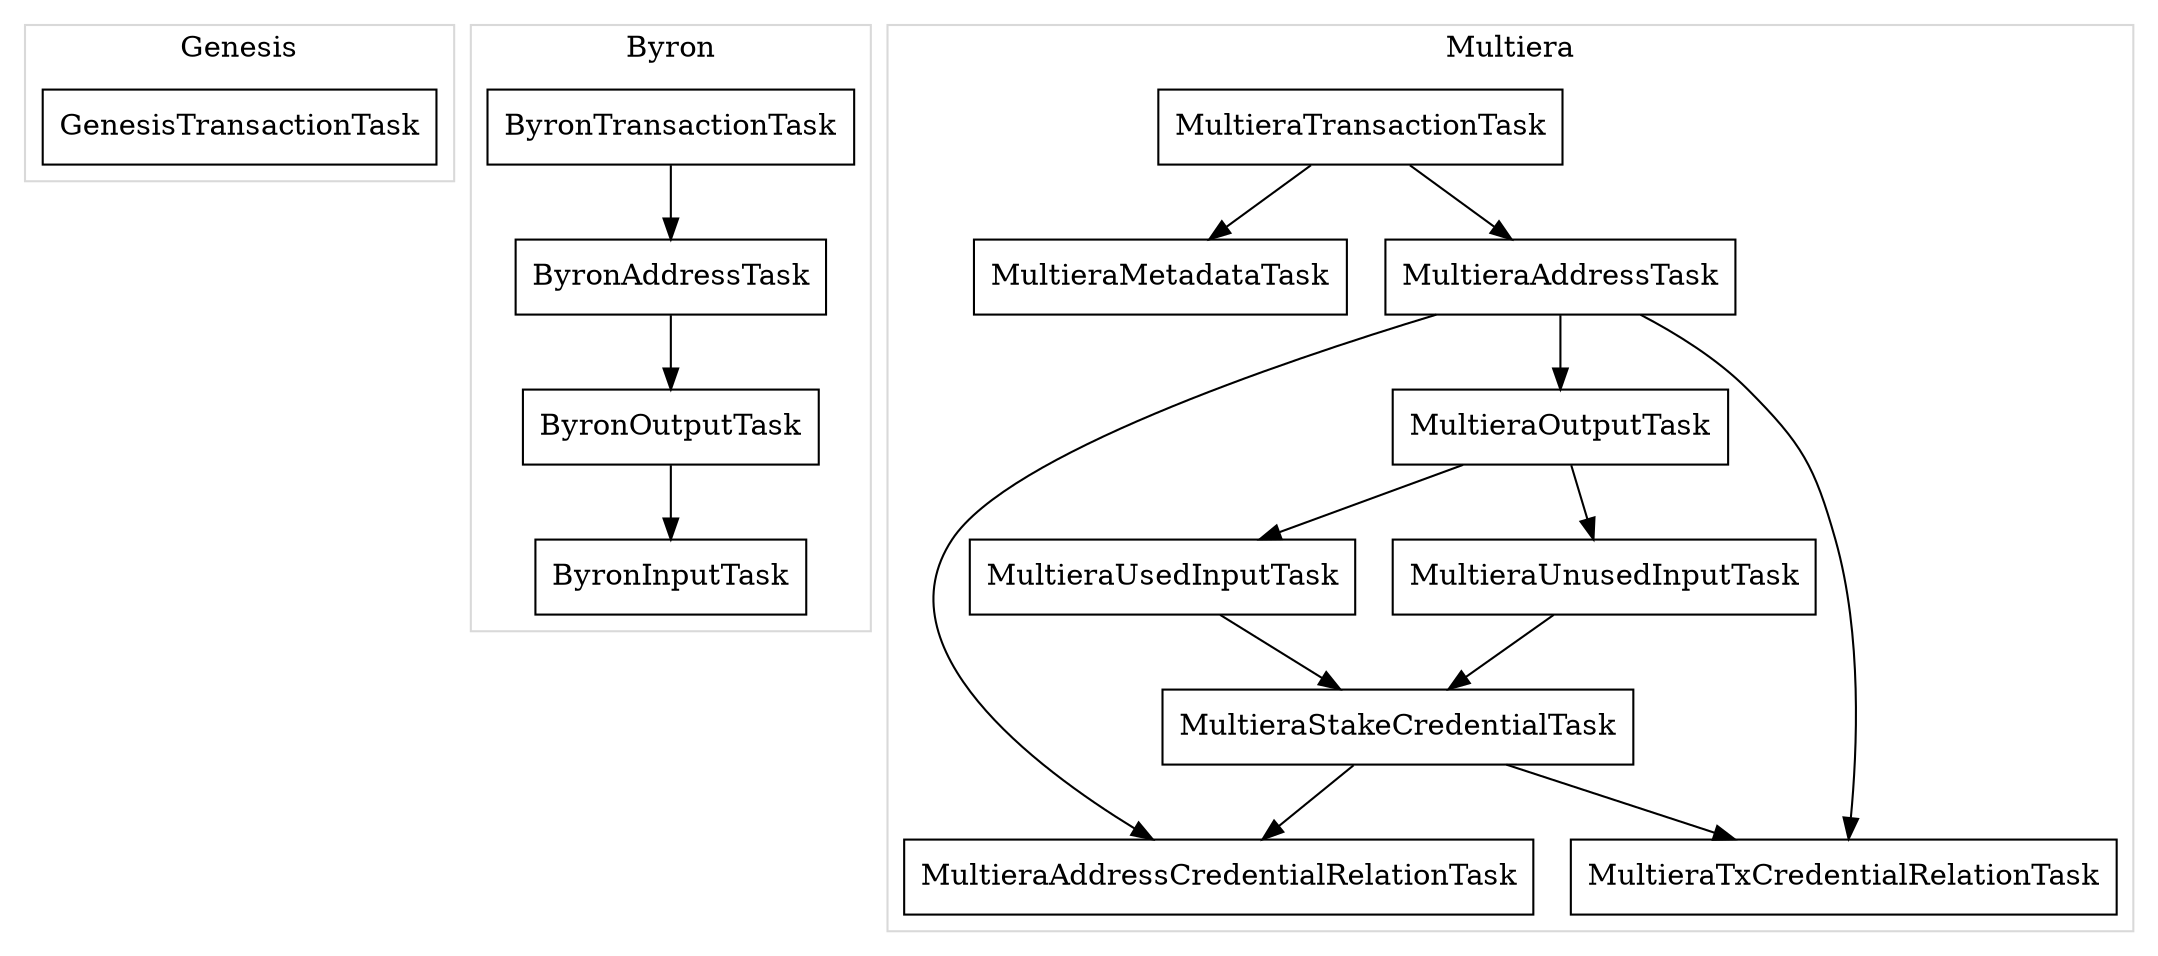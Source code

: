 digraph default {
subgraph cluster_Genesis {
label="Genesis";
color="grey85";

N0;

}

subgraph cluster_Byron {
label="Byron";
color="grey85";

N1;
N2;
N3;
N4;

}

subgraph cluster_Multiera {
label="Multiera";
color="grey85";

N5;
N6;
N7;
N8;
N9;
N10;
N11;
N12;
N13;

}

    N0[label="GenesisTransactionTask"][shape="box"];
    N1[label="ByronTransactionTask"][shape="box"];
    N2[label="ByronAddressTask"][shape="box"];
    N3[label="ByronOutputTask"][shape="box"];
    N4[label="ByronInputTask"][shape="box"];
    N5[label="MultieraTransactionTask"][shape="box"];
    N6[label="MultieraMetadataTask"][shape="box"];
    N7[label="MultieraAddressTask"][shape="box"];
    N8[label="MultieraOutputTask"][shape="box"];
    N9[label="MultieraUsedInputTask"][shape="box"];
    N10[label="MultieraUnusedInputTask"][shape="box"];
    N11[label="MultieraStakeCredentialTask"][shape="box"];
    N12[label="MultieraAddressCredentialRelationTask"][shape="box"];
    N13[label="MultieraTxCredentialRelationTask"][shape="box"];
    N1 -> N2[label=""];
    N2 -> N3[label=""];
    N3 -> N4[label=""];
    N5 -> N6[label=""];
    N5 -> N7[label=""];
    N7 -> N8[label=""];
    N8 -> N9[label=""];
    N8 -> N10[label=""];
    N9 -> N11[label=""];
    N10 -> N11[label=""];
    N7 -> N12[label=""];
    N11 -> N12[label=""];
    N7 -> N13[label=""];
    N11 -> N13[label=""];
}
